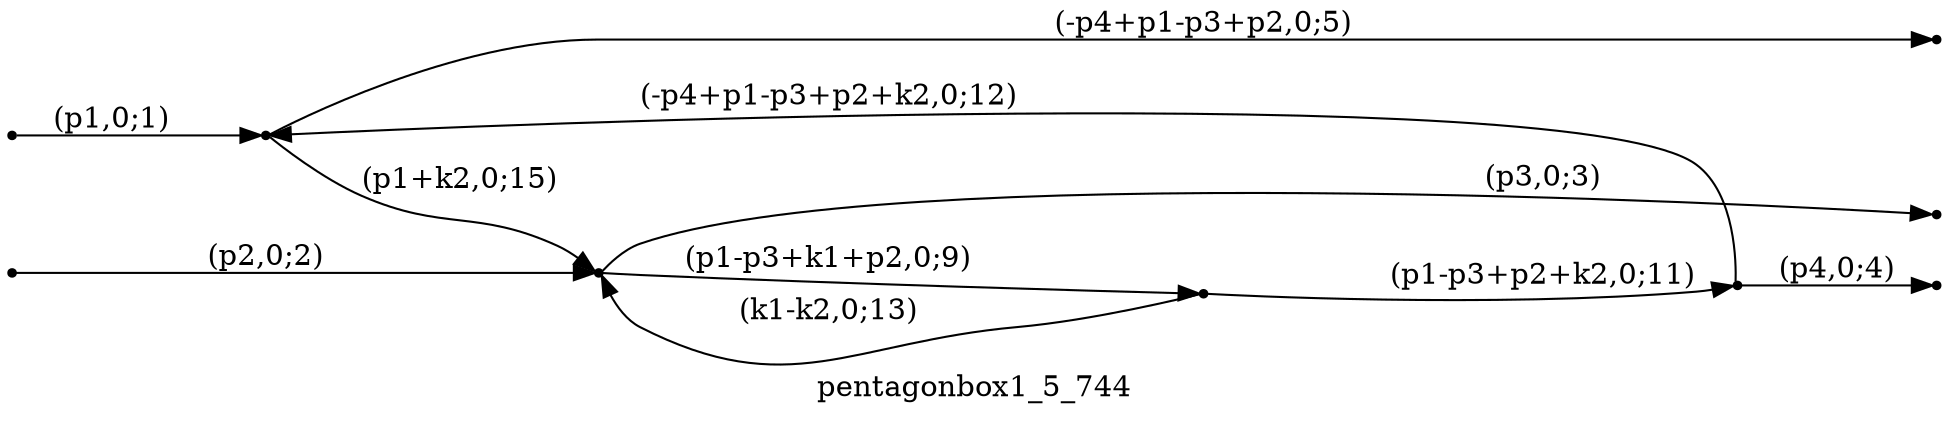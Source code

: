digraph pentagonbox1_5_744 {
  label="pentagonbox1_5_744";
  rankdir="LR";
  subgraph edges {
    -1 -> 4 [label="(p1,0;1)"];
    -2 -> 3 [label="(p2,0;2)"];
    3 -> -3 [label="(p3,0;3)"];
    1 -> -4 [label="(p4,0;4)"];
    4 -> -5 [label="(-p4+p1-p3+p2,0;5)"];
    3 -> 2 [label="(p1-p3+k1+p2,0;9)"];
    2 -> 1 [label="(p1-p3+p2+k2,0;11)"];
    1 -> 4 [label="(-p4+p1-p3+p2+k2,0;12)"];
    2 -> 3 [label="(k1-k2,0;13)"];
    4 -> 3 [label="(p1+k2,0;15)"];
  }
  subgraph incoming { rank="source"; -1; -2; }
  subgraph outgoing { rank="sink"; -3; -4; -5; }
-5 [shape=point];
-4 [shape=point];
-3 [shape=point];
-2 [shape=point];
-1 [shape=point];
1 [shape=point];
2 [shape=point];
3 [shape=point];
4 [shape=point];
}

